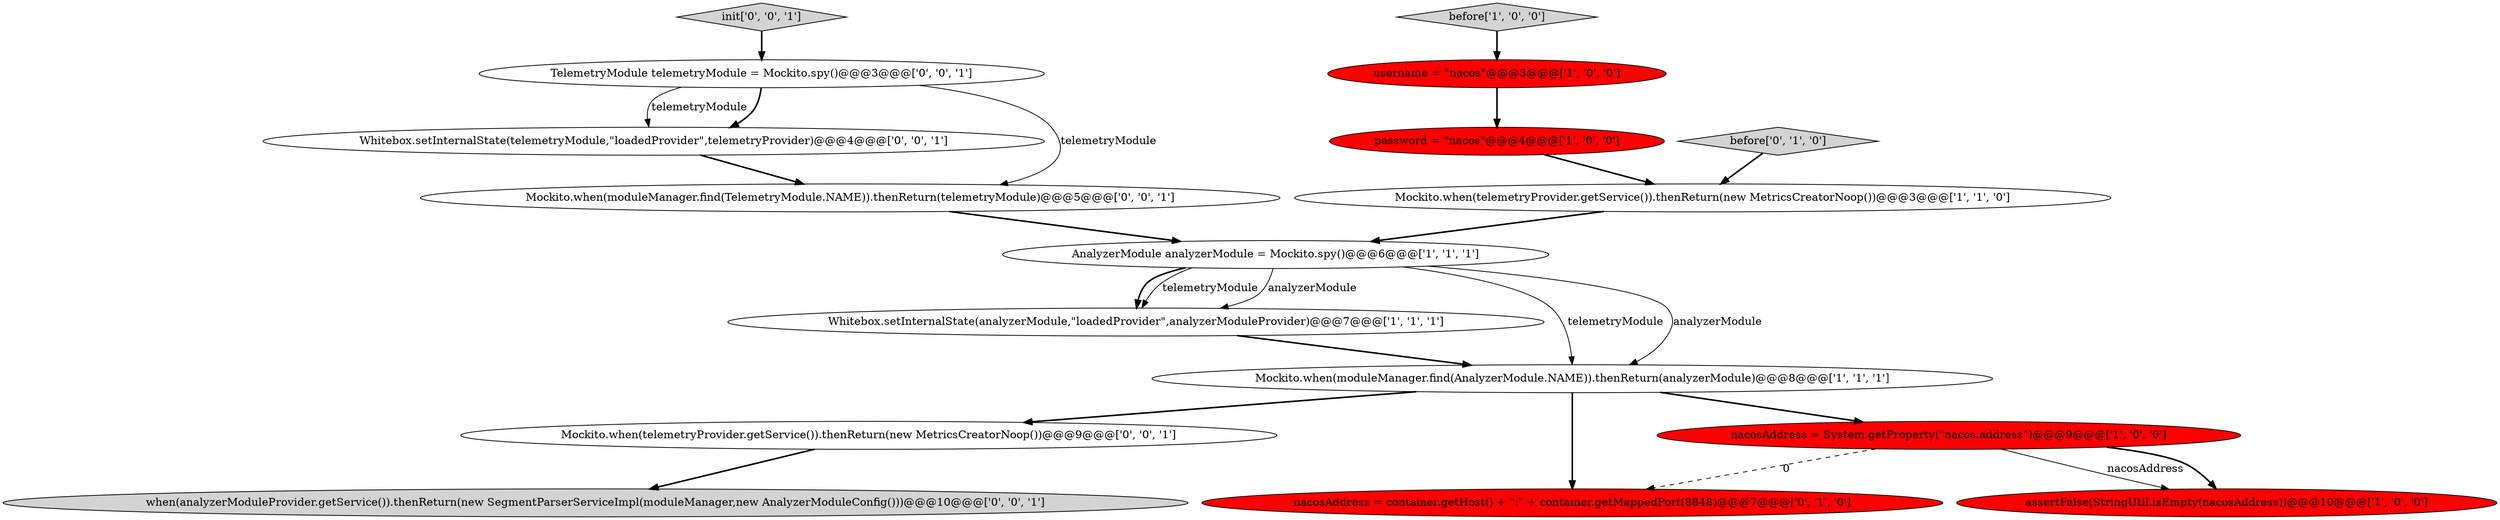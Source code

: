 digraph {
3 [style = filled, label = "Mockito.when(telemetryProvider.getService()).thenReturn(new MetricsCreatorNoop())@@@3@@@['1', '1', '0']", fillcolor = white, shape = ellipse image = "AAA0AAABBB1BBB"];
2 [style = filled, label = "before['1', '0', '0']", fillcolor = lightgray, shape = diamond image = "AAA0AAABBB1BBB"];
0 [style = filled, label = "AnalyzerModule analyzerModule = Mockito.spy()@@@6@@@['1', '1', '1']", fillcolor = white, shape = ellipse image = "AAA0AAABBB1BBB"];
13 [style = filled, label = "when(analyzerModuleProvider.getService()).thenReturn(new SegmentParserServiceImpl(moduleManager,new AnalyzerModuleConfig()))@@@10@@@['0', '0', '1']", fillcolor = lightgray, shape = ellipse image = "AAA0AAABBB3BBB"];
4 [style = filled, label = "username = \"nacos\"@@@3@@@['1', '0', '0']", fillcolor = red, shape = ellipse image = "AAA1AAABBB1BBB"];
10 [style = filled, label = "nacosAddress = container.getHost() + \":\" + container.getMappedPort(8848)@@@7@@@['0', '1', '0']", fillcolor = red, shape = ellipse image = "AAA1AAABBB2BBB"];
15 [style = filled, label = "Mockito.when(telemetryProvider.getService()).thenReturn(new MetricsCreatorNoop())@@@9@@@['0', '0', '1']", fillcolor = white, shape = ellipse image = "AAA0AAABBB3BBB"];
5 [style = filled, label = "Whitebox.setInternalState(analyzerModule,\"loadedProvider\",analyzerModuleProvider)@@@7@@@['1', '1', '1']", fillcolor = white, shape = ellipse image = "AAA0AAABBB1BBB"];
7 [style = filled, label = "assertFalse(StringUtil.isEmpty(nacosAddress))@@@10@@@['1', '0', '0']", fillcolor = red, shape = ellipse image = "AAA1AAABBB1BBB"];
8 [style = filled, label = "password = \"nacos\"@@@4@@@['1', '0', '0']", fillcolor = red, shape = ellipse image = "AAA1AAABBB1BBB"];
12 [style = filled, label = "Whitebox.setInternalState(telemetryModule,\"loadedProvider\",telemetryProvider)@@@4@@@['0', '0', '1']", fillcolor = white, shape = ellipse image = "AAA0AAABBB3BBB"];
16 [style = filled, label = "TelemetryModule telemetryModule = Mockito.spy()@@@3@@@['0', '0', '1']", fillcolor = white, shape = ellipse image = "AAA0AAABBB3BBB"];
6 [style = filled, label = "nacosAddress = System.getProperty(\"nacos.address\")@@@9@@@['1', '0', '0']", fillcolor = red, shape = ellipse image = "AAA1AAABBB1BBB"];
11 [style = filled, label = "init['0', '0', '1']", fillcolor = lightgray, shape = diamond image = "AAA0AAABBB3BBB"];
14 [style = filled, label = "Mockito.when(moduleManager.find(TelemetryModule.NAME)).thenReturn(telemetryModule)@@@5@@@['0', '0', '1']", fillcolor = white, shape = ellipse image = "AAA0AAABBB3BBB"];
1 [style = filled, label = "Mockito.when(moduleManager.find(AnalyzerModule.NAME)).thenReturn(analyzerModule)@@@8@@@['1', '1', '1']", fillcolor = white, shape = ellipse image = "AAA0AAABBB1BBB"];
9 [style = filled, label = "before['0', '1', '0']", fillcolor = lightgray, shape = diamond image = "AAA0AAABBB2BBB"];
11->16 [style = bold, label=""];
15->13 [style = bold, label=""];
6->7 [style = solid, label="nacosAddress"];
1->15 [style = bold, label=""];
0->5 [style = solid, label="telemetryModule"];
8->3 [style = bold, label=""];
0->1 [style = solid, label="telemetryModule"];
2->4 [style = bold, label=""];
0->1 [style = solid, label="analyzerModule"];
3->0 [style = bold, label=""];
6->10 [style = dashed, label="0"];
5->1 [style = bold, label=""];
1->6 [style = bold, label=""];
0->5 [style = solid, label="analyzerModule"];
14->0 [style = bold, label=""];
12->14 [style = bold, label=""];
9->3 [style = bold, label=""];
4->8 [style = bold, label=""];
6->7 [style = bold, label=""];
1->10 [style = bold, label=""];
16->12 [style = bold, label=""];
16->12 [style = solid, label="telemetryModule"];
0->5 [style = bold, label=""];
16->14 [style = solid, label="telemetryModule"];
}
